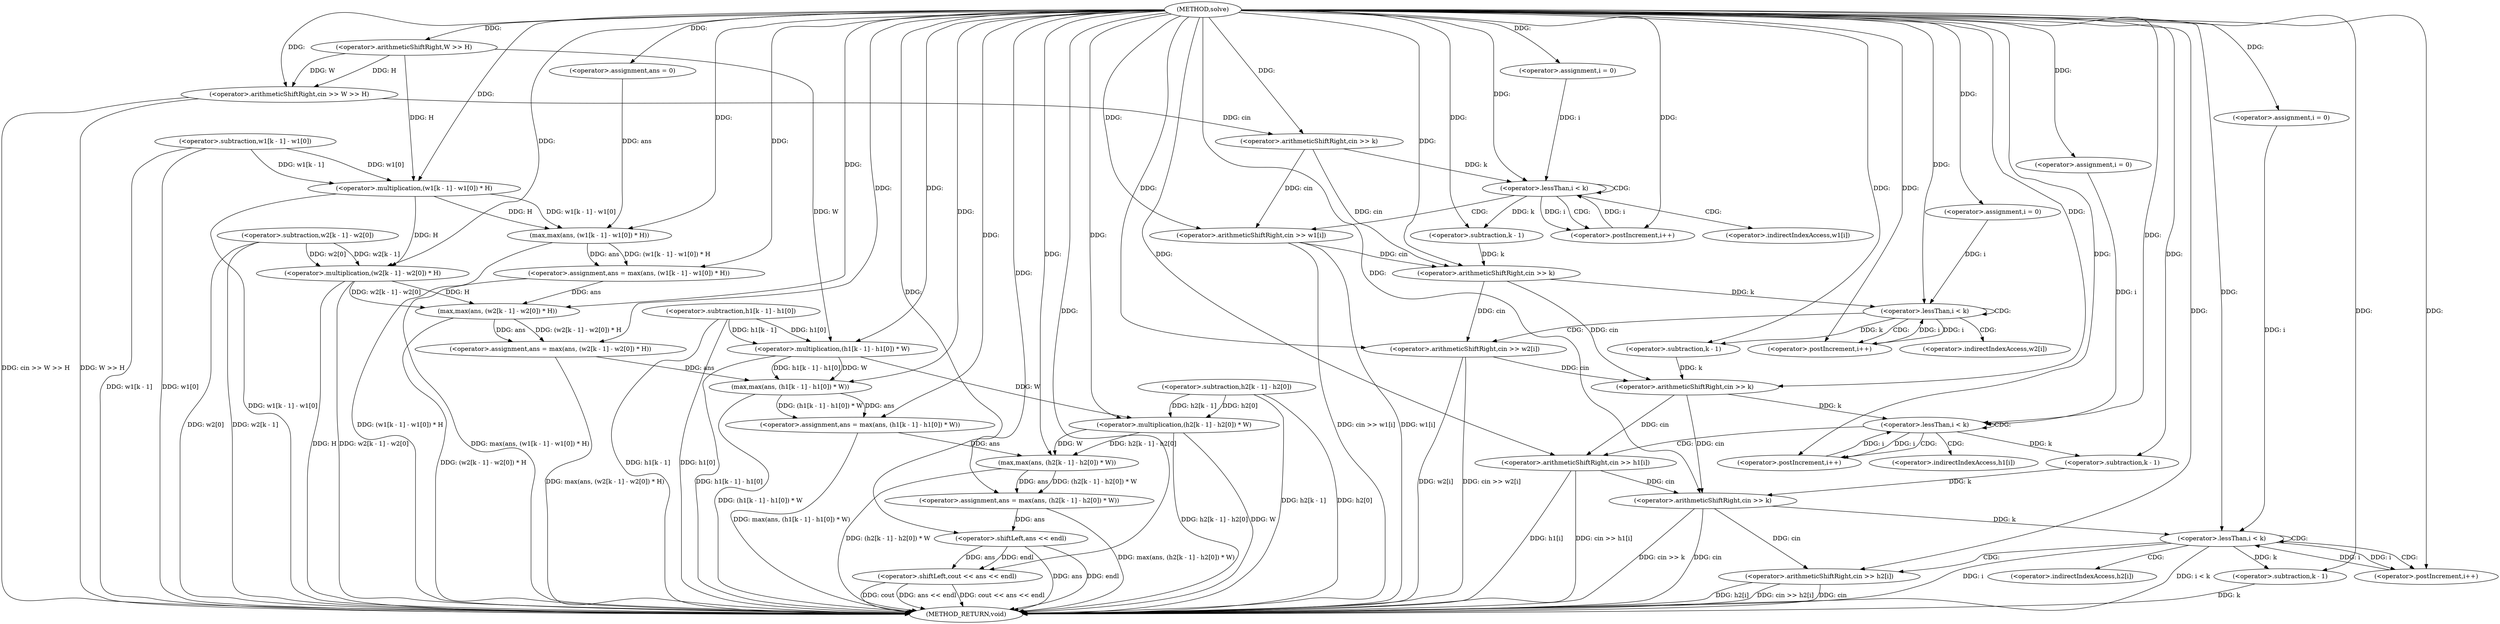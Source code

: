 digraph "solve" {  
"1000129" [label = "(METHOD,solve)" ]
"1000280" [label = "(METHOD_RETURN,void)" ]
"1000134" [label = "(<operator>.assignment,ans = 0)" ]
"1000138" [label = "(<operator>.arithmeticShiftRight,cin >> W >> H)" ]
"1000143" [label = "(<operator>.arithmeticShiftRight,cin >> k)" ]
"1000161" [label = "(<operator>.assignment,ans = max(ans, (w1[k - 1] - w1[0]) * H))" ]
"1000176" [label = "(<operator>.arithmeticShiftRight,cin >> k)" ]
"1000194" [label = "(<operator>.assignment,ans = max(ans, (w2[k - 1] - w2[0]) * H))" ]
"1000209" [label = "(<operator>.arithmeticShiftRight,cin >> k)" ]
"1000227" [label = "(<operator>.assignment,ans = max(ans, (h1[k - 1] - h1[0]) * W))" ]
"1000242" [label = "(<operator>.arithmeticShiftRight,cin >> k)" ]
"1000260" [label = "(<operator>.assignment,ans = max(ans, (h2[k - 1] - h2[0]) * W))" ]
"1000275" [label = "(<operator>.shiftLeft,cout << ans << endl)" ]
"1000148" [label = "(<operator>.assignment,i = 0)" ]
"1000151" [label = "(<operator>.lessThan,i < k)" ]
"1000154" [label = "(<operator>.postIncrement,i++)" ]
"1000156" [label = "(<operator>.arithmeticShiftRight,cin >> w1[i])" ]
"1000181" [label = "(<operator>.assignment,i = 0)" ]
"1000184" [label = "(<operator>.lessThan,i < k)" ]
"1000187" [label = "(<operator>.postIncrement,i++)" ]
"1000189" [label = "(<operator>.arithmeticShiftRight,cin >> w2[i])" ]
"1000214" [label = "(<operator>.assignment,i = 0)" ]
"1000217" [label = "(<operator>.lessThan,i < k)" ]
"1000220" [label = "(<operator>.postIncrement,i++)" ]
"1000222" [label = "(<operator>.arithmeticShiftRight,cin >> h1[i])" ]
"1000247" [label = "(<operator>.assignment,i = 0)" ]
"1000250" [label = "(<operator>.lessThan,i < k)" ]
"1000253" [label = "(<operator>.postIncrement,i++)" ]
"1000255" [label = "(<operator>.arithmeticShiftRight,cin >> h2[i])" ]
"1000140" [label = "(<operator>.arithmeticShiftRight,W >> H)" ]
"1000163" [label = "(max,max(ans, (w1[k - 1] - w1[0]) * H))" ]
"1000196" [label = "(max,max(ans, (w2[k - 1] - w2[0]) * H))" ]
"1000229" [label = "(max,max(ans, (h1[k - 1] - h1[0]) * W))" ]
"1000262" [label = "(max,max(ans, (h2[k - 1] - h2[0]) * W))" ]
"1000277" [label = "(<operator>.shiftLeft,ans << endl)" ]
"1000165" [label = "(<operator>.multiplication,(w1[k - 1] - w1[0]) * H)" ]
"1000198" [label = "(<operator>.multiplication,(w2[k - 1] - w2[0]) * H)" ]
"1000231" [label = "(<operator>.multiplication,(h1[k - 1] - h1[0]) * W)" ]
"1000264" [label = "(<operator>.multiplication,(h2[k - 1] - h2[0]) * W)" ]
"1000166" [label = "(<operator>.subtraction,w1[k - 1] - w1[0])" ]
"1000199" [label = "(<operator>.subtraction,w2[k - 1] - w2[0])" ]
"1000232" [label = "(<operator>.subtraction,h1[k - 1] - h1[0])" ]
"1000265" [label = "(<operator>.subtraction,h2[k - 1] - h2[0])" ]
"1000169" [label = "(<operator>.subtraction,k - 1)" ]
"1000202" [label = "(<operator>.subtraction,k - 1)" ]
"1000235" [label = "(<operator>.subtraction,k - 1)" ]
"1000268" [label = "(<operator>.subtraction,k - 1)" ]
"1000158" [label = "(<operator>.indirectIndexAccess,w1[i])" ]
"1000191" [label = "(<operator>.indirectIndexAccess,w2[i])" ]
"1000224" [label = "(<operator>.indirectIndexAccess,h1[i])" ]
"1000257" [label = "(<operator>.indirectIndexAccess,h2[i])" ]
  "1000138" -> "1000280"  [ label = "DDG: W >> H"] 
  "1000138" -> "1000280"  [ label = "DDG: cin >> W >> H"] 
  "1000166" -> "1000280"  [ label = "DDG: w1[k - 1]"] 
  "1000166" -> "1000280"  [ label = "DDG: w1[0]"] 
  "1000165" -> "1000280"  [ label = "DDG: w1[k - 1] - w1[0]"] 
  "1000163" -> "1000280"  [ label = "DDG: (w1[k - 1] - w1[0]) * H"] 
  "1000161" -> "1000280"  [ label = "DDG: max(ans, (w1[k - 1] - w1[0]) * H)"] 
  "1000199" -> "1000280"  [ label = "DDG: w2[k - 1]"] 
  "1000199" -> "1000280"  [ label = "DDG: w2[0]"] 
  "1000198" -> "1000280"  [ label = "DDG: w2[k - 1] - w2[0]"] 
  "1000198" -> "1000280"  [ label = "DDG: H"] 
  "1000196" -> "1000280"  [ label = "DDG: (w2[k - 1] - w2[0]) * H"] 
  "1000194" -> "1000280"  [ label = "DDG: max(ans, (w2[k - 1] - w2[0]) * H)"] 
  "1000232" -> "1000280"  [ label = "DDG: h1[k - 1]"] 
  "1000232" -> "1000280"  [ label = "DDG: h1[0]"] 
  "1000231" -> "1000280"  [ label = "DDG: h1[k - 1] - h1[0]"] 
  "1000229" -> "1000280"  [ label = "DDG: (h1[k - 1] - h1[0]) * W"] 
  "1000227" -> "1000280"  [ label = "DDG: max(ans, (h1[k - 1] - h1[0]) * W)"] 
  "1000242" -> "1000280"  [ label = "DDG: cin"] 
  "1000242" -> "1000280"  [ label = "DDG: cin >> k"] 
  "1000250" -> "1000280"  [ label = "DDG: i"] 
  "1000250" -> "1000280"  [ label = "DDG: i < k"] 
  "1000268" -> "1000280"  [ label = "DDG: k"] 
  "1000265" -> "1000280"  [ label = "DDG: h2[k - 1]"] 
  "1000265" -> "1000280"  [ label = "DDG: h2[0]"] 
  "1000264" -> "1000280"  [ label = "DDG: h2[k - 1] - h2[0]"] 
  "1000264" -> "1000280"  [ label = "DDG: W"] 
  "1000262" -> "1000280"  [ label = "DDG: (h2[k - 1] - h2[0]) * W"] 
  "1000260" -> "1000280"  [ label = "DDG: max(ans, (h2[k - 1] - h2[0]) * W)"] 
  "1000277" -> "1000280"  [ label = "DDG: ans"] 
  "1000275" -> "1000280"  [ label = "DDG: ans << endl"] 
  "1000275" -> "1000280"  [ label = "DDG: cout << ans << endl"] 
  "1000255" -> "1000280"  [ label = "DDG: cin"] 
  "1000255" -> "1000280"  [ label = "DDG: h2[i]"] 
  "1000255" -> "1000280"  [ label = "DDG: cin >> h2[i]"] 
  "1000222" -> "1000280"  [ label = "DDG: h1[i]"] 
  "1000222" -> "1000280"  [ label = "DDG: cin >> h1[i]"] 
  "1000189" -> "1000280"  [ label = "DDG: w2[i]"] 
  "1000189" -> "1000280"  [ label = "DDG: cin >> w2[i]"] 
  "1000156" -> "1000280"  [ label = "DDG: w1[i]"] 
  "1000156" -> "1000280"  [ label = "DDG: cin >> w1[i]"] 
  "1000275" -> "1000280"  [ label = "DDG: cout"] 
  "1000277" -> "1000280"  [ label = "DDG: endl"] 
  "1000129" -> "1000134"  [ label = "DDG: "] 
  "1000163" -> "1000161"  [ label = "DDG: ans"] 
  "1000163" -> "1000161"  [ label = "DDG: (w1[k - 1] - w1[0]) * H"] 
  "1000196" -> "1000194"  [ label = "DDG: (w2[k - 1] - w2[0]) * H"] 
  "1000196" -> "1000194"  [ label = "DDG: ans"] 
  "1000229" -> "1000227"  [ label = "DDG: (h1[k - 1] - h1[0]) * W"] 
  "1000229" -> "1000227"  [ label = "DDG: ans"] 
  "1000262" -> "1000260"  [ label = "DDG: ans"] 
  "1000262" -> "1000260"  [ label = "DDG: (h2[k - 1] - h2[0]) * W"] 
  "1000129" -> "1000138"  [ label = "DDG: "] 
  "1000140" -> "1000138"  [ label = "DDG: H"] 
  "1000140" -> "1000138"  [ label = "DDG: W"] 
  "1000138" -> "1000143"  [ label = "DDG: cin"] 
  "1000129" -> "1000143"  [ label = "DDG: "] 
  "1000129" -> "1000148"  [ label = "DDG: "] 
  "1000129" -> "1000161"  [ label = "DDG: "] 
  "1000143" -> "1000176"  [ label = "DDG: cin"] 
  "1000156" -> "1000176"  [ label = "DDG: cin"] 
  "1000129" -> "1000176"  [ label = "DDG: "] 
  "1000169" -> "1000176"  [ label = "DDG: k"] 
  "1000129" -> "1000181"  [ label = "DDG: "] 
  "1000129" -> "1000194"  [ label = "DDG: "] 
  "1000176" -> "1000209"  [ label = "DDG: cin"] 
  "1000189" -> "1000209"  [ label = "DDG: cin"] 
  "1000129" -> "1000209"  [ label = "DDG: "] 
  "1000202" -> "1000209"  [ label = "DDG: k"] 
  "1000129" -> "1000214"  [ label = "DDG: "] 
  "1000129" -> "1000227"  [ label = "DDG: "] 
  "1000209" -> "1000242"  [ label = "DDG: cin"] 
  "1000222" -> "1000242"  [ label = "DDG: cin"] 
  "1000129" -> "1000242"  [ label = "DDG: "] 
  "1000235" -> "1000242"  [ label = "DDG: k"] 
  "1000129" -> "1000247"  [ label = "DDG: "] 
  "1000129" -> "1000260"  [ label = "DDG: "] 
  "1000129" -> "1000275"  [ label = "DDG: "] 
  "1000277" -> "1000275"  [ label = "DDG: ans"] 
  "1000277" -> "1000275"  [ label = "DDG: endl"] 
  "1000129" -> "1000140"  [ label = "DDG: "] 
  "1000148" -> "1000151"  [ label = "DDG: i"] 
  "1000154" -> "1000151"  [ label = "DDG: i"] 
  "1000129" -> "1000151"  [ label = "DDG: "] 
  "1000143" -> "1000151"  [ label = "DDG: k"] 
  "1000151" -> "1000154"  [ label = "DDG: i"] 
  "1000129" -> "1000154"  [ label = "DDG: "] 
  "1000143" -> "1000156"  [ label = "DDG: cin"] 
  "1000129" -> "1000156"  [ label = "DDG: "] 
  "1000134" -> "1000163"  [ label = "DDG: ans"] 
  "1000129" -> "1000163"  [ label = "DDG: "] 
  "1000165" -> "1000163"  [ label = "DDG: w1[k - 1] - w1[0]"] 
  "1000165" -> "1000163"  [ label = "DDG: H"] 
  "1000181" -> "1000184"  [ label = "DDG: i"] 
  "1000187" -> "1000184"  [ label = "DDG: i"] 
  "1000129" -> "1000184"  [ label = "DDG: "] 
  "1000176" -> "1000184"  [ label = "DDG: k"] 
  "1000184" -> "1000187"  [ label = "DDG: i"] 
  "1000129" -> "1000187"  [ label = "DDG: "] 
  "1000176" -> "1000189"  [ label = "DDG: cin"] 
  "1000129" -> "1000189"  [ label = "DDG: "] 
  "1000161" -> "1000196"  [ label = "DDG: ans"] 
  "1000129" -> "1000196"  [ label = "DDG: "] 
  "1000198" -> "1000196"  [ label = "DDG: H"] 
  "1000198" -> "1000196"  [ label = "DDG: w2[k - 1] - w2[0]"] 
  "1000214" -> "1000217"  [ label = "DDG: i"] 
  "1000220" -> "1000217"  [ label = "DDG: i"] 
  "1000129" -> "1000217"  [ label = "DDG: "] 
  "1000209" -> "1000217"  [ label = "DDG: k"] 
  "1000217" -> "1000220"  [ label = "DDG: i"] 
  "1000129" -> "1000220"  [ label = "DDG: "] 
  "1000209" -> "1000222"  [ label = "DDG: cin"] 
  "1000129" -> "1000222"  [ label = "DDG: "] 
  "1000194" -> "1000229"  [ label = "DDG: ans"] 
  "1000129" -> "1000229"  [ label = "DDG: "] 
  "1000231" -> "1000229"  [ label = "DDG: h1[k - 1] - h1[0]"] 
  "1000231" -> "1000229"  [ label = "DDG: W"] 
  "1000247" -> "1000250"  [ label = "DDG: i"] 
  "1000253" -> "1000250"  [ label = "DDG: i"] 
  "1000129" -> "1000250"  [ label = "DDG: "] 
  "1000242" -> "1000250"  [ label = "DDG: k"] 
  "1000250" -> "1000253"  [ label = "DDG: i"] 
  "1000129" -> "1000253"  [ label = "DDG: "] 
  "1000242" -> "1000255"  [ label = "DDG: cin"] 
  "1000129" -> "1000255"  [ label = "DDG: "] 
  "1000227" -> "1000262"  [ label = "DDG: ans"] 
  "1000129" -> "1000262"  [ label = "DDG: "] 
  "1000264" -> "1000262"  [ label = "DDG: W"] 
  "1000264" -> "1000262"  [ label = "DDG: h2[k - 1] - h2[0]"] 
  "1000260" -> "1000277"  [ label = "DDG: ans"] 
  "1000129" -> "1000277"  [ label = "DDG: "] 
  "1000166" -> "1000165"  [ label = "DDG: w1[k - 1]"] 
  "1000166" -> "1000165"  [ label = "DDG: w1[0]"] 
  "1000140" -> "1000165"  [ label = "DDG: H"] 
  "1000129" -> "1000165"  [ label = "DDG: "] 
  "1000199" -> "1000198"  [ label = "DDG: w2[k - 1]"] 
  "1000199" -> "1000198"  [ label = "DDG: w2[0]"] 
  "1000165" -> "1000198"  [ label = "DDG: H"] 
  "1000129" -> "1000198"  [ label = "DDG: "] 
  "1000232" -> "1000231"  [ label = "DDG: h1[0]"] 
  "1000232" -> "1000231"  [ label = "DDG: h1[k - 1]"] 
  "1000140" -> "1000231"  [ label = "DDG: W"] 
  "1000129" -> "1000231"  [ label = "DDG: "] 
  "1000265" -> "1000264"  [ label = "DDG: h2[0]"] 
  "1000265" -> "1000264"  [ label = "DDG: h2[k - 1]"] 
  "1000231" -> "1000264"  [ label = "DDG: W"] 
  "1000129" -> "1000264"  [ label = "DDG: "] 
  "1000151" -> "1000169"  [ label = "DDG: k"] 
  "1000129" -> "1000169"  [ label = "DDG: "] 
  "1000184" -> "1000202"  [ label = "DDG: k"] 
  "1000129" -> "1000202"  [ label = "DDG: "] 
  "1000217" -> "1000235"  [ label = "DDG: k"] 
  "1000129" -> "1000235"  [ label = "DDG: "] 
  "1000250" -> "1000268"  [ label = "DDG: k"] 
  "1000129" -> "1000268"  [ label = "DDG: "] 
  "1000151" -> "1000158"  [ label = "CDG: "] 
  "1000151" -> "1000156"  [ label = "CDG: "] 
  "1000151" -> "1000154"  [ label = "CDG: "] 
  "1000151" -> "1000151"  [ label = "CDG: "] 
  "1000184" -> "1000191"  [ label = "CDG: "] 
  "1000184" -> "1000184"  [ label = "CDG: "] 
  "1000184" -> "1000187"  [ label = "CDG: "] 
  "1000184" -> "1000189"  [ label = "CDG: "] 
  "1000217" -> "1000222"  [ label = "CDG: "] 
  "1000217" -> "1000220"  [ label = "CDG: "] 
  "1000217" -> "1000224"  [ label = "CDG: "] 
  "1000217" -> "1000217"  [ label = "CDG: "] 
  "1000250" -> "1000253"  [ label = "CDG: "] 
  "1000250" -> "1000250"  [ label = "CDG: "] 
  "1000250" -> "1000257"  [ label = "CDG: "] 
  "1000250" -> "1000255"  [ label = "CDG: "] 
}
